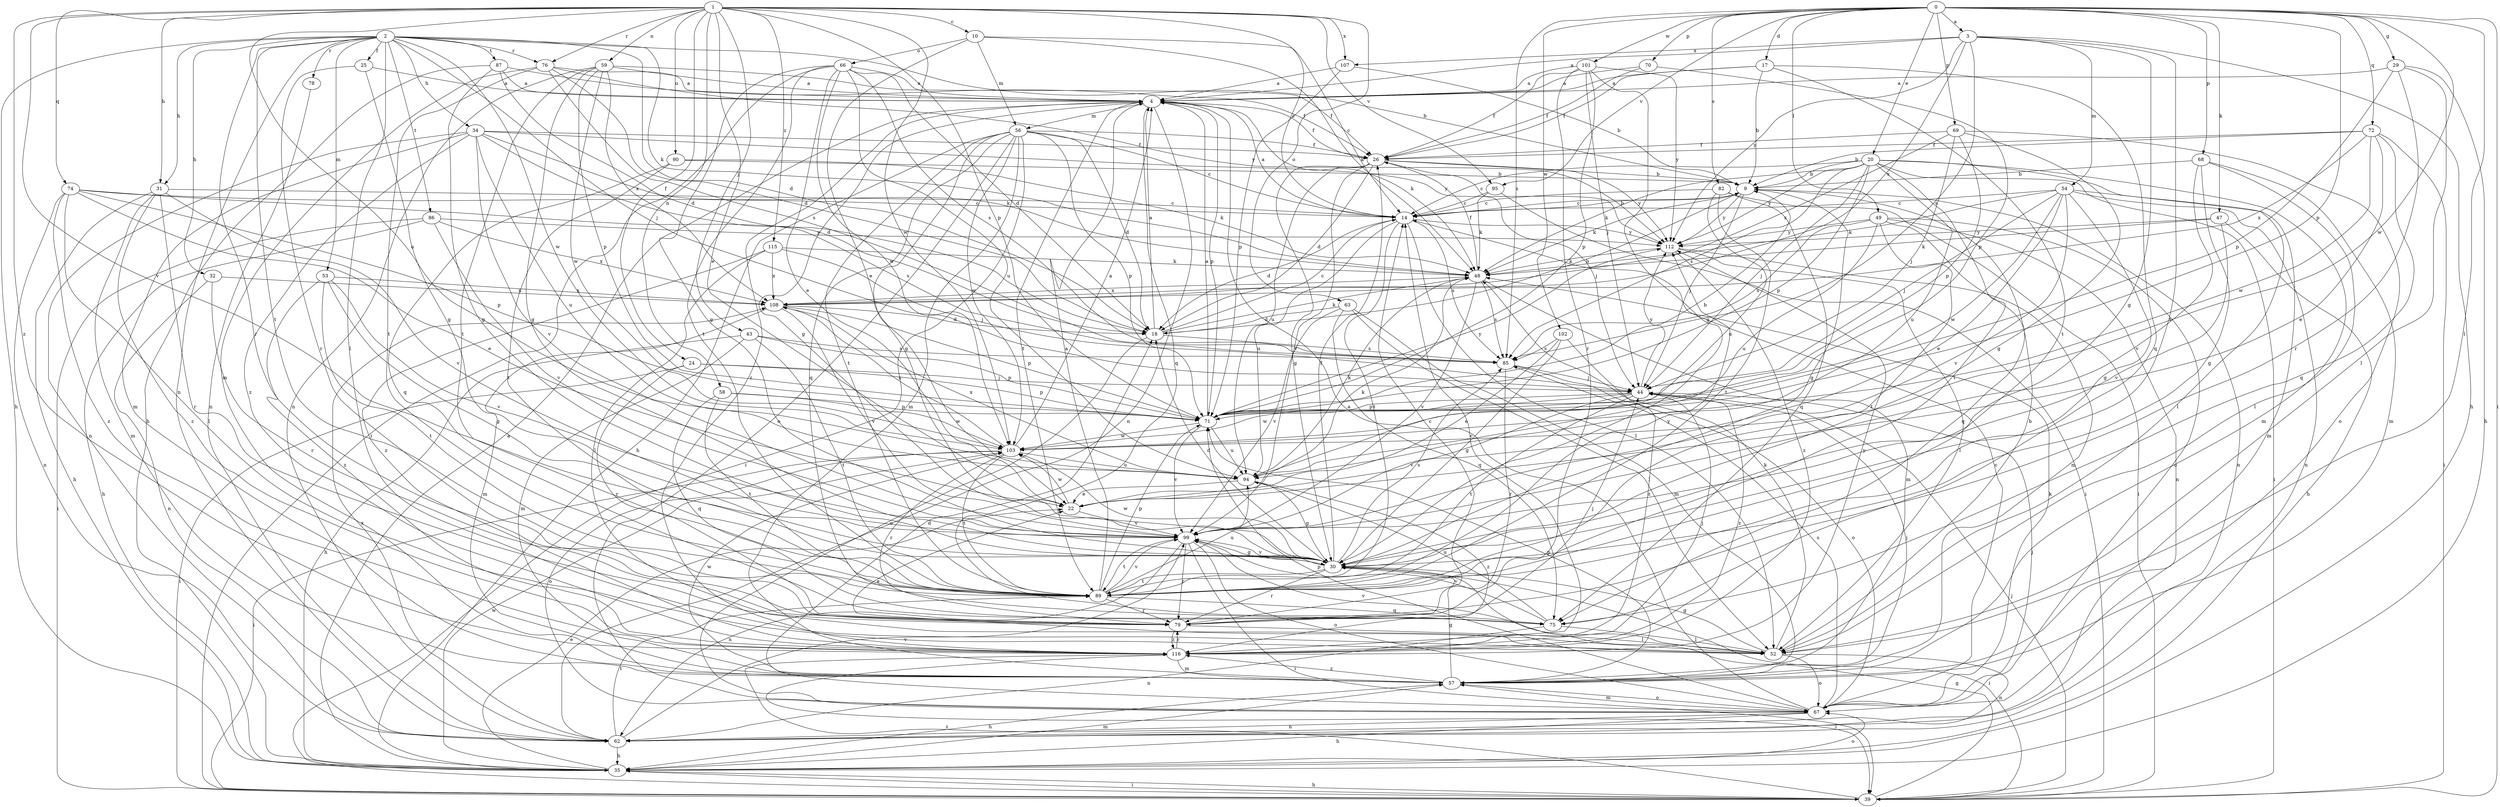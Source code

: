 strict digraph  {
0;
1;
2;
3;
4;
9;
10;
14;
17;
18;
20;
22;
24;
25;
26;
29;
30;
31;
32;
34;
35;
39;
43;
44;
47;
48;
49;
52;
53;
54;
56;
57;
58;
59;
62;
63;
66;
67;
68;
69;
70;
71;
72;
74;
75;
76;
78;
79;
82;
85;
86;
87;
89;
90;
94;
95;
99;
101;
102;
103;
107;
108;
112;
115;
116;
0 -> 3  [label=a];
0 -> 17  [label=d];
0 -> 20  [label=e];
0 -> 29  [label=g];
0 -> 39  [label=i];
0 -> 47  [label=k];
0 -> 49  [label=l];
0 -> 52  [label=l];
0 -> 68  [label=p];
0 -> 69  [label=p];
0 -> 70  [label=p];
0 -> 71  [label=p];
0 -> 72  [label=q];
0 -> 82  [label=s];
0 -> 85  [label=s];
0 -> 95  [label=v];
0 -> 101  [label=w];
0 -> 102  [label=w];
0 -> 103  [label=w];
1 -> 10  [label=c];
1 -> 14  [label=c];
1 -> 22  [label=e];
1 -> 24  [label=f];
1 -> 31  [label=h];
1 -> 43  [label=j];
1 -> 58  [label=n];
1 -> 59  [label=n];
1 -> 63  [label=o];
1 -> 71  [label=p];
1 -> 74  [label=q];
1 -> 76  [label=r];
1 -> 90  [label=u];
1 -> 94  [label=u];
1 -> 95  [label=v];
1 -> 99  [label=v];
1 -> 103  [label=w];
1 -> 107  [label=x];
1 -> 115  [label=z];
1 -> 116  [label=z];
2 -> 9  [label=b];
2 -> 18  [label=d];
2 -> 25  [label=f];
2 -> 31  [label=h];
2 -> 32  [label=h];
2 -> 34  [label=h];
2 -> 35  [label=h];
2 -> 44  [label=j];
2 -> 48  [label=k];
2 -> 52  [label=l];
2 -> 53  [label=m];
2 -> 62  [label=n];
2 -> 76  [label=r];
2 -> 78  [label=r];
2 -> 79  [label=r];
2 -> 86  [label=t];
2 -> 87  [label=t];
2 -> 89  [label=t];
2 -> 103  [label=w];
3 -> 4  [label=a];
3 -> 30  [label=g];
3 -> 35  [label=h];
3 -> 54  [label=m];
3 -> 85  [label=s];
3 -> 89  [label=t];
3 -> 107  [label=x];
3 -> 108  [label=x];
3 -> 112  [label=y];
4 -> 26  [label=f];
4 -> 30  [label=g];
4 -> 48  [label=k];
4 -> 56  [label=m];
4 -> 62  [label=n];
4 -> 71  [label=p];
4 -> 75  [label=q];
4 -> 89  [label=t];
4 -> 116  [label=z];
9 -> 14  [label=c];
9 -> 30  [label=g];
9 -> 44  [label=j];
9 -> 48  [label=k];
9 -> 62  [label=n];
9 -> 112  [label=y];
10 -> 14  [label=c];
10 -> 22  [label=e];
10 -> 48  [label=k];
10 -> 56  [label=m];
10 -> 66  [label=o];
14 -> 4  [label=a];
14 -> 9  [label=b];
14 -> 18  [label=d];
14 -> 52  [label=l];
14 -> 85  [label=s];
14 -> 89  [label=t];
14 -> 94  [label=u];
14 -> 112  [label=y];
17 -> 4  [label=a];
17 -> 9  [label=b];
17 -> 26  [label=f];
17 -> 75  [label=q];
17 -> 89  [label=t];
18 -> 4  [label=a];
18 -> 9  [label=b];
18 -> 14  [label=c];
18 -> 48  [label=k];
18 -> 67  [label=o];
18 -> 85  [label=s];
20 -> 9  [label=b];
20 -> 14  [label=c];
20 -> 39  [label=i];
20 -> 44  [label=j];
20 -> 48  [label=k];
20 -> 52  [label=l];
20 -> 57  [label=m];
20 -> 71  [label=p];
20 -> 85  [label=s];
20 -> 89  [label=t];
20 -> 94  [label=u];
20 -> 112  [label=y];
22 -> 48  [label=k];
22 -> 99  [label=v];
22 -> 103  [label=w];
24 -> 39  [label=i];
24 -> 44  [label=j];
24 -> 71  [label=p];
24 -> 79  [label=r];
25 -> 4  [label=a];
25 -> 30  [label=g];
25 -> 79  [label=r];
26 -> 9  [label=b];
26 -> 18  [label=d];
26 -> 30  [label=g];
26 -> 44  [label=j];
26 -> 94  [label=u];
26 -> 99  [label=v];
26 -> 112  [label=y];
29 -> 4  [label=a];
29 -> 35  [label=h];
29 -> 52  [label=l];
29 -> 71  [label=p];
29 -> 79  [label=r];
30 -> 18  [label=d];
30 -> 26  [label=f];
30 -> 39  [label=i];
30 -> 79  [label=r];
30 -> 85  [label=s];
30 -> 89  [label=t];
30 -> 99  [label=v];
30 -> 103  [label=w];
31 -> 14  [label=c];
31 -> 35  [label=h];
31 -> 57  [label=m];
31 -> 79  [label=r];
31 -> 99  [label=v];
31 -> 116  [label=z];
32 -> 62  [label=n];
32 -> 79  [label=r];
32 -> 108  [label=x];
34 -> 18  [label=d];
34 -> 26  [label=f];
34 -> 48  [label=k];
34 -> 57  [label=m];
34 -> 62  [label=n];
34 -> 94  [label=u];
34 -> 99  [label=v];
34 -> 112  [label=y];
34 -> 116  [label=z];
35 -> 4  [label=a];
35 -> 22  [label=e];
35 -> 39  [label=i];
35 -> 57  [label=m];
35 -> 67  [label=o];
35 -> 103  [label=w];
39 -> 30  [label=g];
39 -> 35  [label=h];
39 -> 44  [label=j];
39 -> 116  [label=z];
43 -> 35  [label=h];
43 -> 57  [label=m];
43 -> 71  [label=p];
43 -> 85  [label=s];
43 -> 89  [label=t];
44 -> 71  [label=p];
44 -> 89  [label=t];
44 -> 99  [label=v];
44 -> 103  [label=w];
44 -> 112  [label=y];
44 -> 116  [label=z];
47 -> 35  [label=h];
47 -> 48  [label=k];
47 -> 99  [label=v];
47 -> 112  [label=y];
48 -> 26  [label=f];
48 -> 57  [label=m];
48 -> 85  [label=s];
48 -> 99  [label=v];
48 -> 108  [label=x];
49 -> 62  [label=n];
49 -> 67  [label=o];
49 -> 75  [label=q];
49 -> 85  [label=s];
49 -> 89  [label=t];
49 -> 94  [label=u];
49 -> 112  [label=y];
52 -> 9  [label=b];
52 -> 22  [label=e];
52 -> 30  [label=g];
52 -> 48  [label=k];
52 -> 62  [label=n];
52 -> 67  [label=o];
52 -> 99  [label=v];
53 -> 30  [label=g];
53 -> 89  [label=t];
53 -> 99  [label=v];
53 -> 108  [label=x];
53 -> 116  [label=z];
54 -> 14  [label=c];
54 -> 22  [label=e];
54 -> 30  [label=g];
54 -> 44  [label=j];
54 -> 48  [label=k];
54 -> 57  [label=m];
54 -> 62  [label=n];
54 -> 99  [label=v];
54 -> 103  [label=w];
56 -> 14  [label=c];
56 -> 18  [label=d];
56 -> 26  [label=f];
56 -> 30  [label=g];
56 -> 35  [label=h];
56 -> 39  [label=i];
56 -> 57  [label=m];
56 -> 67  [label=o];
56 -> 71  [label=p];
56 -> 75  [label=q];
56 -> 89  [label=t];
56 -> 103  [label=w];
57 -> 30  [label=g];
57 -> 35  [label=h];
57 -> 44  [label=j];
57 -> 67  [label=o];
57 -> 71  [label=p];
57 -> 103  [label=w];
57 -> 116  [label=z];
58 -> 71  [label=p];
58 -> 75  [label=q];
58 -> 89  [label=t];
58 -> 103  [label=w];
59 -> 4  [label=a];
59 -> 26  [label=f];
59 -> 30  [label=g];
59 -> 62  [label=n];
59 -> 71  [label=p];
59 -> 89  [label=t];
59 -> 103  [label=w];
59 -> 108  [label=x];
62 -> 35  [label=h];
62 -> 89  [label=t];
62 -> 99  [label=v];
62 -> 108  [label=x];
63 -> 18  [label=d];
63 -> 52  [label=l];
63 -> 57  [label=m];
63 -> 75  [label=q];
63 -> 99  [label=v];
66 -> 4  [label=a];
66 -> 18  [label=d];
66 -> 22  [label=e];
66 -> 30  [label=g];
66 -> 39  [label=i];
66 -> 85  [label=s];
66 -> 89  [label=t];
66 -> 94  [label=u];
66 -> 103  [label=w];
67 -> 4  [label=a];
67 -> 14  [label=c];
67 -> 18  [label=d];
67 -> 35  [label=h];
67 -> 44  [label=j];
67 -> 48  [label=k];
67 -> 57  [label=m];
67 -> 62  [label=n];
67 -> 71  [label=p];
67 -> 85  [label=s];
68 -> 9  [label=b];
68 -> 30  [label=g];
68 -> 52  [label=l];
68 -> 57  [label=m];
68 -> 99  [label=v];
69 -> 26  [label=f];
69 -> 30  [label=g];
69 -> 44  [label=j];
69 -> 67  [label=o];
69 -> 71  [label=p];
69 -> 108  [label=x];
70 -> 4  [label=a];
70 -> 26  [label=f];
70 -> 71  [label=p];
71 -> 4  [label=a];
71 -> 9  [label=b];
71 -> 94  [label=u];
71 -> 99  [label=v];
71 -> 103  [label=w];
71 -> 112  [label=y];
72 -> 9  [label=b];
72 -> 22  [label=e];
72 -> 26  [label=f];
72 -> 39  [label=i];
72 -> 75  [label=q];
72 -> 103  [label=w];
72 -> 108  [label=x];
74 -> 14  [label=c];
74 -> 22  [label=e];
74 -> 52  [label=l];
74 -> 62  [label=n];
74 -> 71  [label=p];
74 -> 85  [label=s];
74 -> 116  [label=z];
75 -> 52  [label=l];
75 -> 62  [label=n];
75 -> 94  [label=u];
75 -> 99  [label=v];
76 -> 4  [label=a];
76 -> 18  [label=d];
76 -> 57  [label=m];
76 -> 85  [label=s];
76 -> 89  [label=t];
76 -> 112  [label=y];
78 -> 62  [label=n];
79 -> 14  [label=c];
79 -> 44  [label=j];
79 -> 52  [label=l];
79 -> 116  [label=z];
82 -> 14  [label=c];
82 -> 39  [label=i];
82 -> 75  [label=q];
82 -> 89  [label=t];
82 -> 94  [label=u];
85 -> 44  [label=j];
85 -> 67  [label=o];
85 -> 79  [label=r];
86 -> 35  [label=h];
86 -> 39  [label=i];
86 -> 99  [label=v];
86 -> 108  [label=x];
86 -> 112  [label=y];
87 -> 4  [label=a];
87 -> 18  [label=d];
87 -> 26  [label=f];
87 -> 30  [label=g];
87 -> 35  [label=h];
89 -> 4  [label=a];
89 -> 71  [label=p];
89 -> 75  [label=q];
89 -> 79  [label=r];
89 -> 94  [label=u];
89 -> 99  [label=v];
89 -> 112  [label=y];
90 -> 9  [label=b];
90 -> 48  [label=k];
90 -> 75  [label=q];
90 -> 89  [label=t];
94 -> 22  [label=e];
94 -> 30  [label=g];
94 -> 48  [label=k];
94 -> 108  [label=x];
94 -> 116  [label=z];
95 -> 14  [label=c];
95 -> 39  [label=i];
95 -> 48  [label=k];
99 -> 30  [label=g];
99 -> 39  [label=i];
99 -> 62  [label=n];
99 -> 67  [label=o];
99 -> 79  [label=r];
99 -> 89  [label=t];
101 -> 4  [label=a];
101 -> 26  [label=f];
101 -> 30  [label=g];
101 -> 44  [label=j];
101 -> 71  [label=p];
101 -> 79  [label=r];
101 -> 112  [label=y];
102 -> 22  [label=e];
102 -> 30  [label=g];
102 -> 85  [label=s];
102 -> 116  [label=z];
103 -> 4  [label=a];
103 -> 39  [label=i];
103 -> 67  [label=o];
103 -> 79  [label=r];
103 -> 89  [label=t];
103 -> 94  [label=u];
103 -> 108  [label=x];
107 -> 4  [label=a];
107 -> 9  [label=b];
107 -> 71  [label=p];
108 -> 18  [label=d];
108 -> 57  [label=m];
108 -> 71  [label=p];
108 -> 99  [label=v];
112 -> 48  [label=k];
112 -> 52  [label=l];
112 -> 57  [label=m];
112 -> 116  [label=z];
115 -> 44  [label=j];
115 -> 48  [label=k];
115 -> 52  [label=l];
115 -> 108  [label=x];
115 -> 116  [label=z];
116 -> 14  [label=c];
116 -> 39  [label=i];
116 -> 44  [label=j];
116 -> 57  [label=m];
116 -> 79  [label=r];
116 -> 112  [label=y];
}
